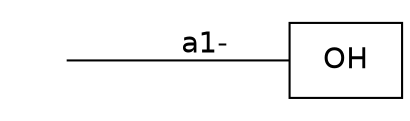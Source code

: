 graph G {graph [splines=false dpi=72 outputorder="edgesfirst"];
node [shape="none" fontname=DejaVuSans labelfontsize=12 label="none" size=50 fixedsize="true" scale="true"];
edge [labelfontsize=12 fontname=DejaVuSans labeldistance=1.2 labelangle=320.0];
rankdir=LR nodesep="0.05" ranksep="0.8";
0 [shape=box label="OH"]
1 [label="" height="0.7" image="includes/MolecularMetadata/Sugars/SNFG_Symbol_Images/DRib.svg"];
1--0 [label="a1-" headclip=true tailclip=false];
}
